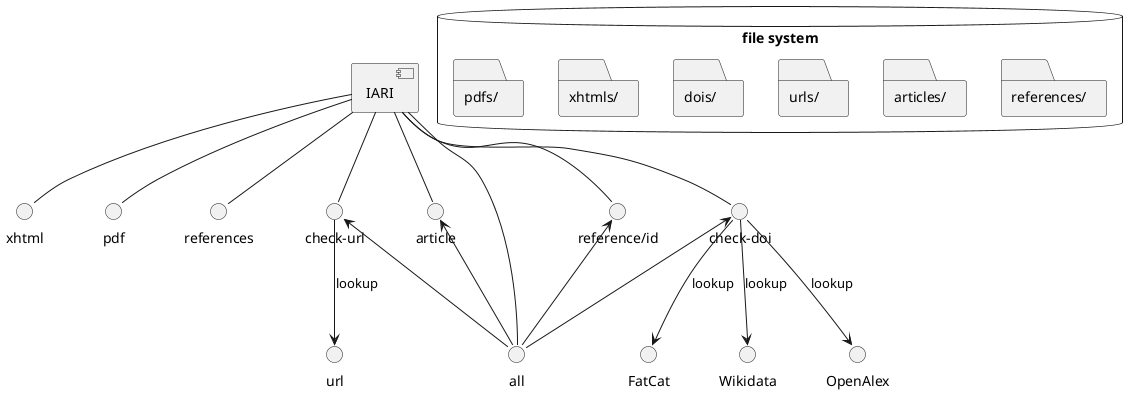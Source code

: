 @startuml
'https://plantuml.com/component-diagram

[IARI] -- xhtml
[IARI] -- pdf
[IARI] -- references
[IARI] -- "reference/id"
[IARI] -- "check-url"
"check-url" --> url : lookup
[IARI] -- "check-doi"
[IARI] -- "article"
"check-doi" --> OpenAlex : lookup
"check-doi" --> FatCat : lookup
"check-doi" --> Wikidata : lookup
[IARI] -- all
"reference/id" <-- all
"check-doi" <-- all
"check-url" <-- all
"article" <-- all

database "file system" {

  folder "references/" {
  }
  folder "articles/" {
  }
  folder "urls/" {
  }
  folder "dois/" {
  }
  folder "xhtmls/" {
  }
  folder "pdfs/" {
  }

}
@enduml